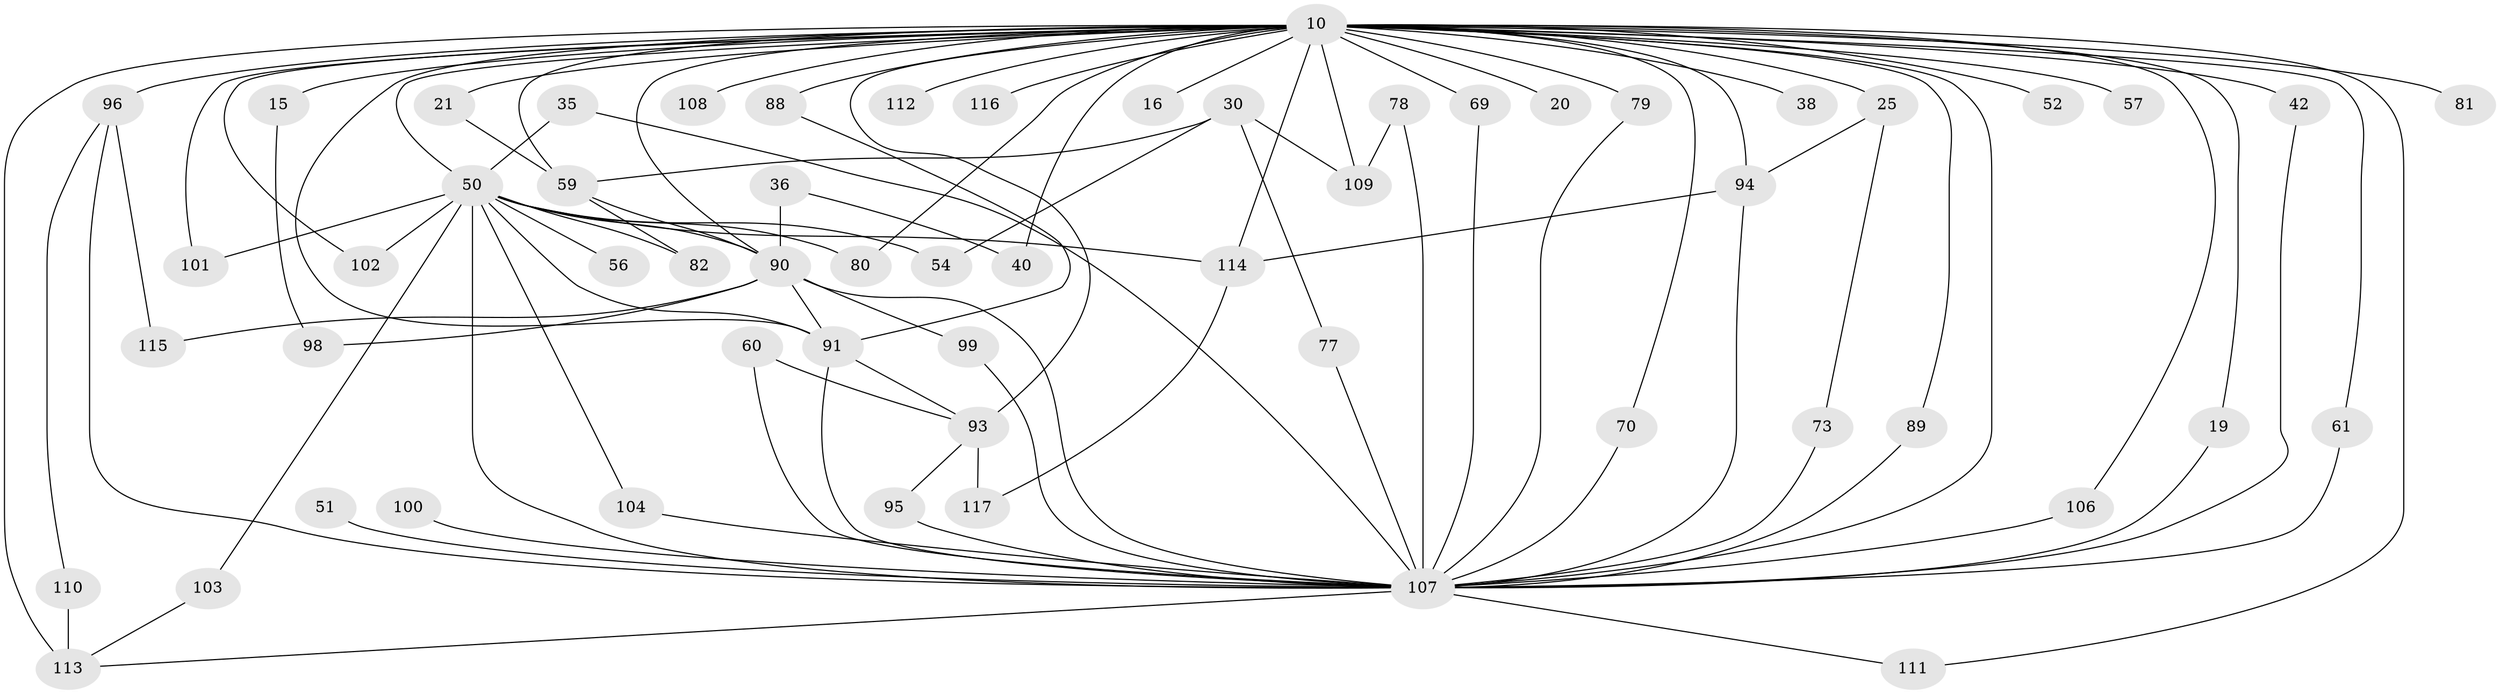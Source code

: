 // original degree distribution, {20: 0.008547008547008548, 17: 0.017094017094017096, 30: 0.017094017094017096, 27: 0.017094017094017096, 18: 0.017094017094017096, 13: 0.008547008547008548, 3: 0.18803418803418803, 8: 0.008547008547008548, 7: 0.03418803418803419, 5: 0.05982905982905983, 2: 0.5470085470085471, 4: 0.07692307692307693}
// Generated by graph-tools (version 1.1) at 2025/46/03/09/25 04:46:21]
// undirected, 58 vertices, 102 edges
graph export_dot {
graph [start="1"]
  node [color=gray90,style=filled];
  10 [super="+4+7"];
  15;
  16;
  19;
  20;
  21 [super="+18"];
  25;
  30;
  35;
  36;
  38;
  40;
  42;
  50 [super="+31+8"];
  51;
  52;
  54;
  56;
  57;
  59 [super="+46"];
  60;
  61;
  69 [super="+41"];
  70;
  73;
  77;
  78;
  79 [super="+74"];
  80;
  81;
  82;
  88 [super="+71"];
  89;
  90 [super="+34+76+64"];
  91 [super="+24+67+84"];
  93 [super="+58+85"];
  94 [super="+87"];
  95;
  96 [super="+23"];
  98;
  99;
  100 [super="+44"];
  101;
  102 [super="+92"];
  103;
  104;
  106;
  107 [super="+65+83+97+105+9"];
  108;
  109 [super="+22"];
  110;
  111 [super="+55"];
  112;
  113 [super="+63+49"];
  114 [super="+66"];
  115 [super="+68"];
  116;
  117;
  10 -- 20 [weight=2];
  10 -- 25 [weight=2];
  10 -- 38 [weight=2];
  10 -- 40;
  10 -- 42 [weight=2];
  10 -- 52 [weight=2];
  10 -- 80;
  10 -- 81 [weight=2];
  10 -- 94 [weight=2];
  10 -- 106;
  10 -- 108 [weight=2];
  10 -- 109 [weight=3];
  10 -- 116 [weight=2];
  10 -- 70;
  10 -- 16 [weight=2];
  10 -- 89;
  10 -- 93 [weight=4];
  10 -- 102 [weight=2];
  10 -- 113 [weight=3];
  10 -- 50 [weight=10];
  10 -- 57 [weight=2];
  10 -- 61;
  10 -- 21 [weight=2];
  10 -- 15 [weight=2];
  10 -- 19;
  10 -- 59;
  10 -- 69 [weight=2];
  10 -- 79 [weight=2];
  10 -- 88 [weight=2];
  10 -- 90 [weight=8];
  10 -- 91;
  10 -- 96 [weight=4];
  10 -- 101;
  10 -- 112;
  10 -- 114;
  10 -- 111;
  10 -- 107 [weight=21];
  15 -- 98;
  19 -- 107;
  21 -- 59;
  25 -- 73;
  25 -- 94;
  30 -- 54;
  30 -- 77;
  30 -- 59 [weight=2];
  30 -- 109;
  35 -- 50;
  35 -- 107;
  36 -- 40;
  36 -- 90 [weight=2];
  42 -- 107;
  50 -- 54;
  50 -- 80;
  50 -- 82;
  50 -- 101;
  50 -- 103;
  50 -- 104;
  50 -- 56 [weight=2];
  50 -- 102;
  50 -- 90 [weight=2];
  50 -- 114;
  50 -- 91;
  50 -- 107 [weight=11];
  51 -- 107 [weight=2];
  59 -- 82;
  59 -- 90 [weight=2];
  60 -- 107;
  60 -- 93;
  61 -- 107;
  69 -- 107;
  70 -- 107;
  73 -- 107;
  77 -- 107;
  78 -- 109;
  78 -- 107;
  79 -- 107;
  88 -- 91;
  89 -- 107;
  90 -- 115;
  90 -- 98;
  90 -- 99;
  90 -- 91 [weight=3];
  90 -- 107 [weight=5];
  91 -- 107 [weight=2];
  91 -- 93;
  93 -- 117;
  93 -- 95;
  94 -- 114 [weight=2];
  94 -- 107;
  95 -- 107;
  96 -- 115 [weight=2];
  96 -- 110;
  96 -- 107;
  99 -- 107;
  100 -- 107 [weight=3];
  103 -- 113;
  104 -- 107;
  106 -- 107;
  107 -- 111;
  107 -- 113 [weight=2];
  110 -- 113;
  114 -- 117;
}
